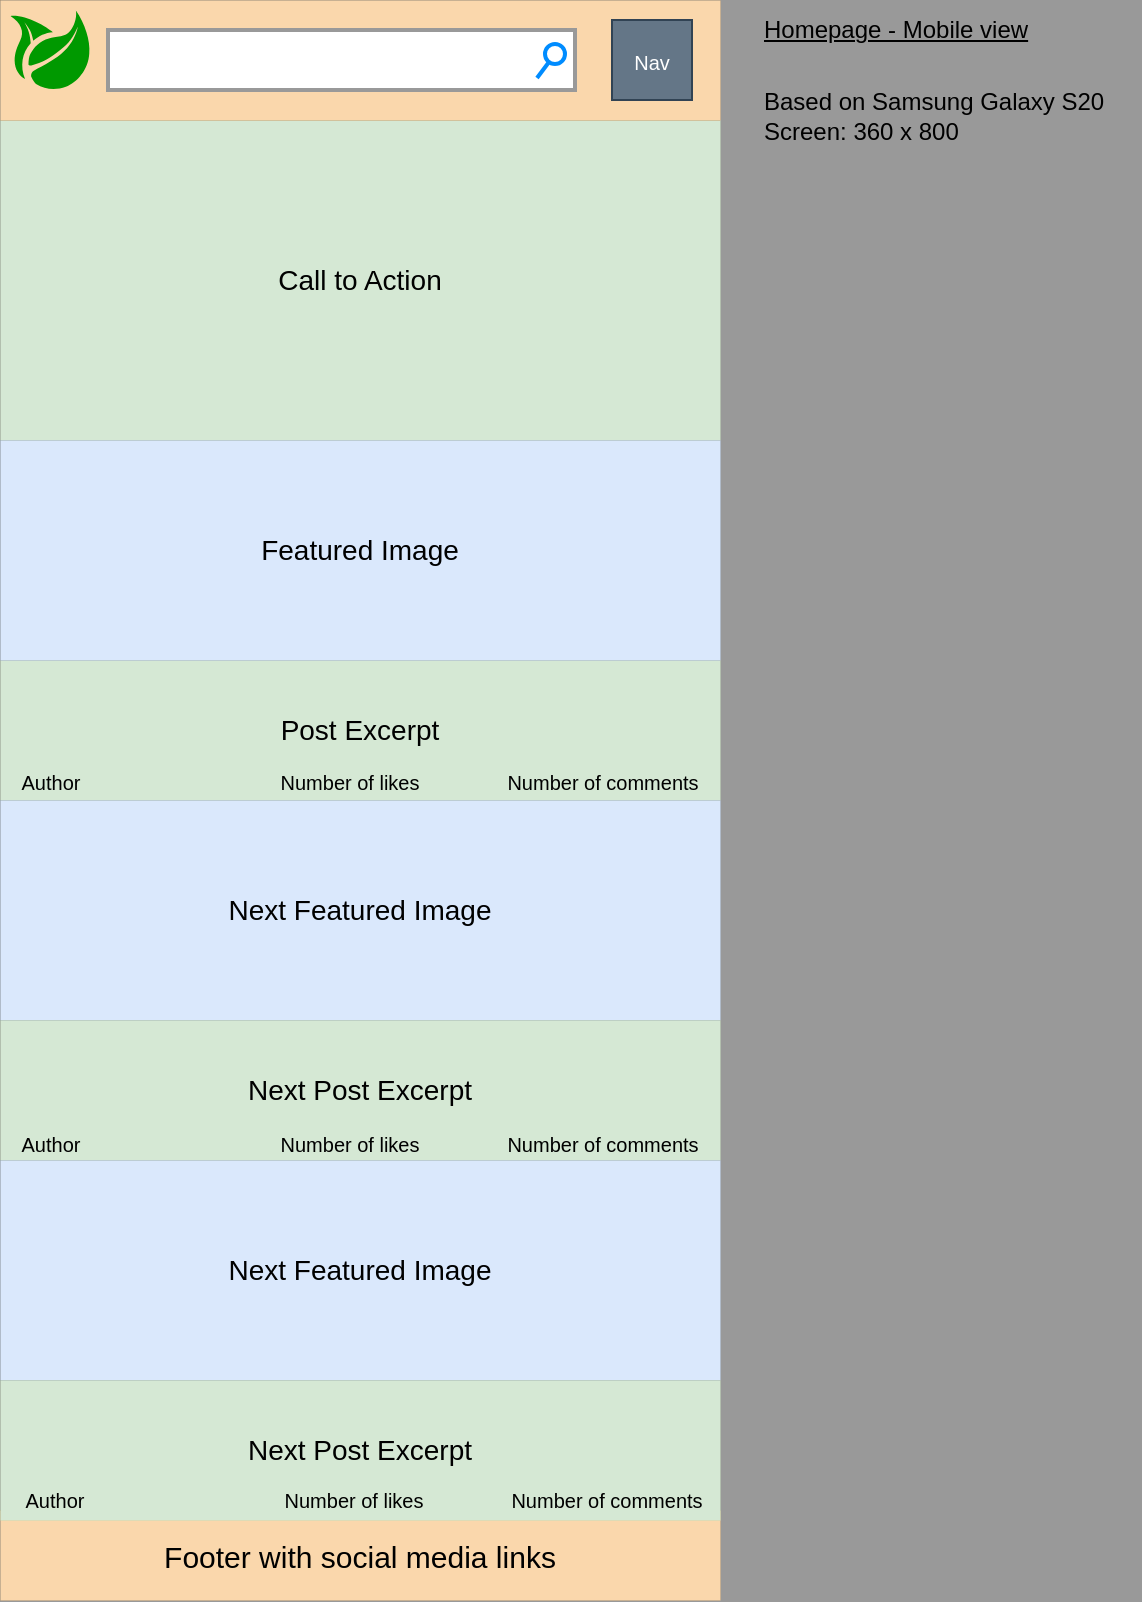 <mxfile>
    <diagram id="fj6Aveu1ztHzceYZpA2e" name="Page-1">
        <mxGraphModel dx="1998" dy="750" grid="0" gridSize="5" guides="1" tooltips="1" connect="1" arrows="1" fold="1" page="1" pageScale="1" pageWidth="827" pageHeight="1169" background="#999999" math="0" shadow="0">
            <root>
                <mxCell id="0"/>
                <mxCell id="1" parent="0"/>
                <mxCell id="7" value="&lt;font color=&quot;#000000&quot;&gt;Call to Action&lt;/font&gt;" style="rounded=0;whiteSpace=wrap;html=1;fontSize=14;movable=1;resizable=1;rotatable=1;deletable=1;editable=1;connectable=1;strokeColor=#82b366;strokeWidth=0;fillColor=#d5e8d4;" parent="1" vertex="1">
                    <mxGeometry x="-720" y="215" width="360" height="160" as="geometry"/>
                </mxCell>
                <mxCell id="10" value="&lt;font style=&quot;font-size: 15px;&quot;&gt;Footer with social media links&lt;/font&gt;" style="rounded=0;whiteSpace=wrap;html=1;fontSize=15;movable=1;resizable=1;rotatable=1;deletable=1;editable=1;connectable=1;strokeColor=#b46504;strokeWidth=0;labelBackgroundColor=none;fillColor=#fad7ac;" parent="1" vertex="1">
                    <mxGeometry x="-720" y="910" width="360" height="45" as="geometry"/>
                </mxCell>
                <mxCell id="11" value="" style="rounded=0;whiteSpace=wrap;html=1;fontSize=24;fillColor=#fad7ac;movable=1;resizable=1;rotatable=1;deletable=1;editable=1;connectable=1;strokeColor=#b46504;strokeWidth=0;" parent="1" vertex="1">
                    <mxGeometry x="-720" y="155" width="360" height="60" as="geometry"/>
                </mxCell>
                <mxCell id="12" value="&lt;font style=&quot;font-size: 10px;&quot;&gt;Nav&lt;/font&gt;" style="whiteSpace=wrap;html=1;aspect=fixed;fontSize=20;verticalAlign=top;fillColor=#647687;strokeWidth=1;horizontal=1;labelPosition=center;verticalLabelPosition=middle;align=center;movable=1;resizable=1;rotatable=1;deletable=1;editable=1;connectable=1;fontFamily=Helvetica;strokeColor=#314354;spacing=1;rounded=0;glass=0;shadow=0;fontColor=#ffffff;" parent="1" vertex="1">
                    <mxGeometry x="-414" y="165" width="40" height="40" as="geometry"/>
                </mxCell>
                <mxCell id="18" value="&lt;font style=&quot;font-size: 14px;&quot;&gt;Post Excerpt&lt;/font&gt;" style="rounded=0;whiteSpace=wrap;html=1;strokeColor=#82b366;fontFamily=Helvetica;fontSize=11;fillColor=#d5e8d4;movable=1;resizable=1;rotatable=1;deletable=1;editable=1;connectable=1;strokeWidth=0;labelBackgroundColor=none;" parent="1" vertex="1">
                    <mxGeometry x="-720" y="485" width="360" height="70" as="geometry"/>
                </mxCell>
                <mxCell id="25" value="&lt;font style=&quot;font-size: 14px;&quot;&gt;Featured Image&lt;/font&gt;" style="rounded=0;whiteSpace=wrap;html=1;fillColor=#dae8fc;strokeColor=#6c8ebf;movable=1;resizable=1;rotatable=1;deletable=1;editable=1;connectable=1;strokeWidth=0;labelBackgroundColor=none;" parent="1" vertex="1">
                    <mxGeometry x="-720" y="375" width="360" height="110" as="geometry"/>
                </mxCell>
                <mxCell id="32" value="&lt;span style=&quot;text-decoration-line: underline;&quot;&gt;&lt;font style=&quot;font-size: 12px;&quot;&gt;Homepage - Mobile view&lt;/font&gt;&lt;/span&gt;" style="text;html=1;align=left;verticalAlign=middle;resizable=0;points=[];autosize=1;strokeColor=none;fillColor=none;movable=0;rotatable=0;deletable=0;editable=0;connectable=0;strokeWidth=0;" parent="1" vertex="1">
                    <mxGeometry x="-340" y="155" width="155" height="30" as="geometry"/>
                </mxCell>
                <mxCell id="33" value="&lt;span style=&quot;&quot;&gt;Based on Samsung Galaxy S20&lt;br&gt;Screen: 360 x 800&lt;/span&gt;" style="text;html=1;align=left;verticalAlign=middle;resizable=0;points=[];autosize=1;strokeColor=none;fillColor=none;fontSize=12;movable=0;rotatable=0;deletable=0;editable=0;connectable=0;strokeWidth=0;" parent="1" vertex="1">
                    <mxGeometry x="-340" y="190" width="190" height="45" as="geometry"/>
                </mxCell>
                <mxCell id="34" value="" style="dashed=0;outlineConnect=0;html=1;align=center;labelPosition=center;verticalLabelPosition=bottom;verticalAlign=top;shape=mxgraph.weblogos.freshbump;fillColor=#009900;strokeColor=none;strokeWidth=0;movable=1;resizable=1;rotatable=1;deletable=1;editable=1;connectable=1;" parent="1" vertex="1">
                    <mxGeometry x="-715" y="160" width="40" height="40" as="geometry"/>
                </mxCell>
                <mxCell id="36" value="&lt;font color=&quot;#ffffff&quot;&gt;Search&lt;/font&gt;" style="strokeWidth=2;shadow=0;dashed=0;align=center;html=1;shape=mxgraph.mockup.forms.searchBox;strokeColor=#999999;mainText=;strokeColor2=#008cff;fontColor=#666666;fontSize=17;align=left;spacingLeft=3;movable=1;resizable=1;rotatable=1;deletable=1;editable=1;connectable=1;" parent="1" vertex="1">
                    <mxGeometry x="-666" y="170" width="233.5" height="30" as="geometry"/>
                </mxCell>
                <mxCell id="39" value="&lt;span style=&quot;font-size: 10px;&quot;&gt;Number of likes&lt;/span&gt;" style="text;html=1;strokeColor=none;fillColor=none;align=center;verticalAlign=middle;whiteSpace=wrap;rounded=0;" vertex="1" parent="1">
                    <mxGeometry x="-583" y="541" width="76" height="10" as="geometry"/>
                </mxCell>
                <mxCell id="40" value="&lt;span style=&quot;font-size: 10px;&quot;&gt;Number of comments&lt;/span&gt;" style="text;html=1;strokeColor=none;fillColor=none;align=center;verticalAlign=middle;whiteSpace=wrap;rounded=0;" vertex="1" parent="1">
                    <mxGeometry x="-468" y="541" width="99" height="9" as="geometry"/>
                </mxCell>
                <mxCell id="41" value="&lt;span style=&quot;font-size: 10px;&quot;&gt;Author&lt;/span&gt;" style="text;html=1;strokeColor=none;fillColor=none;align=center;verticalAlign=middle;whiteSpace=wrap;rounded=0;" vertex="1" parent="1">
                    <mxGeometry x="-715" y="541" width="41" height="10" as="geometry"/>
                </mxCell>
                <mxCell id="43" value="&lt;font style=&quot;font-size: 14px;&quot;&gt;Next Featured Image&lt;/font&gt;" style="rounded=0;whiteSpace=wrap;html=1;fillColor=#dae8fc;strokeColor=#6c8ebf;movable=1;resizable=1;rotatable=1;deletable=1;editable=1;connectable=1;strokeWidth=0;labelBackgroundColor=none;" vertex="1" parent="1">
                    <mxGeometry x="-720" y="555" width="360" height="110" as="geometry"/>
                </mxCell>
                <mxCell id="47" value="&lt;font style=&quot;font-size: 14px;&quot;&gt;Next Post Excerpt&lt;/font&gt;" style="rounded=0;whiteSpace=wrap;html=1;strokeColor=#82b366;fontFamily=Helvetica;fontSize=11;fillColor=#d5e8d4;movable=1;resizable=1;rotatable=1;deletable=1;editable=1;connectable=1;strokeWidth=0;labelBackgroundColor=none;" vertex="1" parent="1">
                    <mxGeometry x="-720" y="665" width="360" height="70" as="geometry"/>
                </mxCell>
                <mxCell id="44" value="&lt;span style=&quot;font-size: 10px;&quot;&gt;Author&lt;/span&gt;" style="text;html=1;strokeColor=none;fillColor=none;align=center;verticalAlign=middle;whiteSpace=wrap;rounded=0;" vertex="1" parent="1">
                    <mxGeometry x="-715" y="722" width="41" height="10" as="geometry"/>
                </mxCell>
                <mxCell id="45" value="&lt;span style=&quot;font-size: 10px;&quot;&gt;Number of likes&lt;/span&gt;" style="text;html=1;strokeColor=none;fillColor=none;align=center;verticalAlign=middle;whiteSpace=wrap;rounded=0;" vertex="1" parent="1">
                    <mxGeometry x="-583" y="722" width="76" height="10" as="geometry"/>
                </mxCell>
                <mxCell id="46" value="&lt;span style=&quot;font-size: 10px;&quot;&gt;Number of comments&lt;/span&gt;" style="text;html=1;strokeColor=none;fillColor=none;align=center;verticalAlign=middle;whiteSpace=wrap;rounded=0;" vertex="1" parent="1">
                    <mxGeometry x="-468" y="722" width="99" height="9" as="geometry"/>
                </mxCell>
                <mxCell id="48" value="&lt;font style=&quot;font-size: 14px;&quot;&gt;Next Featured Image&lt;/font&gt;" style="rounded=0;whiteSpace=wrap;html=1;fillColor=#dae8fc;strokeColor=#6c8ebf;movable=1;resizable=1;rotatable=1;deletable=1;editable=1;connectable=1;strokeWidth=0;labelBackgroundColor=none;" vertex="1" parent="1">
                    <mxGeometry x="-720" y="735" width="360" height="110" as="geometry"/>
                </mxCell>
                <mxCell id="49" value="&lt;font style=&quot;font-size: 14px;&quot;&gt;Next Post Excerpt&lt;/font&gt;" style="rounded=0;whiteSpace=wrap;html=1;strokeColor=#82b366;fontFamily=Helvetica;fontSize=11;fillColor=#d5e8d4;movable=1;resizable=1;rotatable=1;deletable=1;editable=1;connectable=1;strokeWidth=0;labelBackgroundColor=none;" vertex="1" parent="1">
                    <mxGeometry x="-720" y="845" width="360" height="70" as="geometry"/>
                </mxCell>
                <mxCell id="50" value="&lt;span style=&quot;font-size: 10px;&quot;&gt;Author&lt;/span&gt;" style="text;html=1;strokeColor=none;fillColor=none;align=center;verticalAlign=middle;whiteSpace=wrap;rounded=0;" vertex="1" parent="1">
                    <mxGeometry x="-713" y="900" width="41" height="10" as="geometry"/>
                </mxCell>
                <mxCell id="51" value="&lt;span style=&quot;font-size: 10px;&quot;&gt;Number of likes&lt;/span&gt;" style="text;html=1;strokeColor=none;fillColor=none;align=center;verticalAlign=middle;whiteSpace=wrap;rounded=0;" vertex="1" parent="1">
                    <mxGeometry x="-581" y="900" width="76" height="10" as="geometry"/>
                </mxCell>
                <mxCell id="52" value="&lt;span style=&quot;font-size: 10px;&quot;&gt;Number of comments&lt;/span&gt;" style="text;html=1;strokeColor=none;fillColor=none;align=center;verticalAlign=middle;whiteSpace=wrap;rounded=0;" vertex="1" parent="1">
                    <mxGeometry x="-466" y="900" width="99" height="9" as="geometry"/>
                </mxCell>
            </root>
        </mxGraphModel>
    </diagram>
</mxfile>